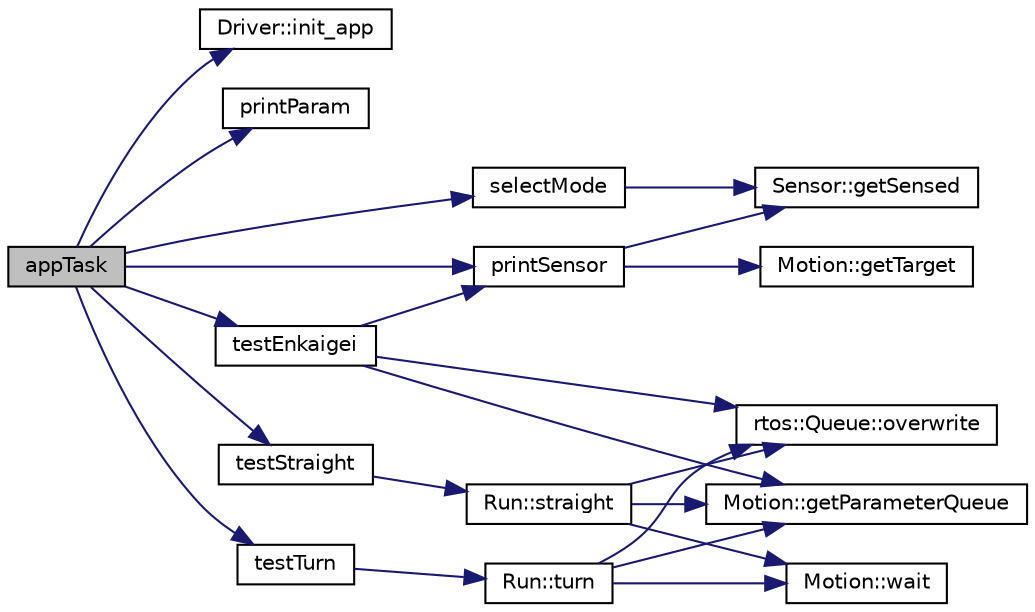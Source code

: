 digraph "appTask"
{
 // LATEX_PDF_SIZE
  edge [fontname="Helvetica",fontsize="10",labelfontname="Helvetica",labelfontsize="10"];
  node [fontname="Helvetica",fontsize="10",shape=record];
  rankdir="LR";
  Node1 [label="appTask",height=0.2,width=0.4,color="black", fillcolor="grey75", style="filled", fontcolor="black",tooltip=" "];
  Node1 -> Node2 [color="midnightblue",fontsize="10",style="solid",fontname="Helvetica"];
  Node2 [label="Driver::init_app",height=0.2,width=0.4,color="black", fillcolor="white", style="filled",URL="$structDriver.html#a539ff92df4089b92699b4bded51f28bd",tooltip="Core 1で使用されるドライバ"];
  Node1 -> Node3 [color="midnightblue",fontsize="10",style="solid",fontname="Helvetica"];
  Node3 [label="printParam",height=0.2,width=0.4,color="black", fillcolor="white", style="filled",URL="$main_8cc.html#aba67899efe1ea59e792b00045fa61f75",tooltip=" "];
  Node1 -> Node4 [color="midnightblue",fontsize="10",style="solid",fontname="Helvetica"];
  Node4 [label="printSensor",height=0.2,width=0.4,color="black", fillcolor="white", style="filled",URL="$main_8cc.html#a8d91efdf39a0464f04ce971d9c2e8946",tooltip=" "];
  Node4 -> Node5 [color="midnightblue",fontsize="10",style="solid",fontname="Helvetica"];
  Node5 [label="Sensor::getSensed",height=0.2,width=0.4,color="black", fillcolor="white", style="filled",URL="$classSensor.html#a19267a097e4fd8ba8e0985d1c79564eb",tooltip=" "];
  Node4 -> Node6 [color="midnightblue",fontsize="10",style="solid",fontname="Helvetica"];
  Node6 [label="Motion::getTarget",height=0.2,width=0.4,color="black", fillcolor="white", style="filled",URL="$classMotion.html#a0157dc888e8609295d8ac50c08c5248b",tooltip=" "];
  Node1 -> Node7 [color="midnightblue",fontsize="10",style="solid",fontname="Helvetica"];
  Node7 [label="selectMode",height=0.2,width=0.4,color="black", fillcolor="white", style="filled",URL="$main_8cc.html#a573ebc6bd03a97d596937089d62f7256",tooltip=" "];
  Node7 -> Node5 [color="midnightblue",fontsize="10",style="solid",fontname="Helvetica"];
  Node1 -> Node8 [color="midnightblue",fontsize="10",style="solid",fontname="Helvetica"];
  Node8 [label="testEnkaigei",height=0.2,width=0.4,color="black", fillcolor="white", style="filled",URL="$main_8cc.html#aef43dfa3ccba34f716f05b96e615d729",tooltip=" "];
  Node8 -> Node9 [color="midnightblue",fontsize="10",style="solid",fontname="Helvetica"];
  Node9 [label="Motion::getParameterQueue",height=0.2,width=0.4,color="black", fillcolor="white", style="filled",URL="$classMotion.html#ae4a9edb598403d8f8d48caf670351f4a",tooltip=" "];
  Node8 -> Node10 [color="midnightblue",fontsize="10",style="solid",fontname="Helvetica"];
  Node10 [label="rtos::Queue::overwrite",height=0.2,width=0.4,color="black", fillcolor="white", style="filled",URL="$classrtos_1_1Queue.html#aefa2666169a2772bd2ee5f3ba94d2a35",tooltip=" "];
  Node8 -> Node4 [color="midnightblue",fontsize="10",style="solid",fontname="Helvetica"];
  Node1 -> Node11 [color="midnightblue",fontsize="10",style="solid",fontname="Helvetica"];
  Node11 [label="testStraight",height=0.2,width=0.4,color="black", fillcolor="white", style="filled",URL="$main_8cc.html#aa6d20d6115d1c26c29b4a22f62c7b569",tooltip=" "];
  Node11 -> Node12 [color="midnightblue",fontsize="10",style="solid",fontname="Helvetica"];
  Node12 [label="Run::straight",height=0.2,width=0.4,color="black", fillcolor="white", style="filled",URL="$classRun.html#a211182f5233a0e7b308693e4633351b7",tooltip=" "];
  Node12 -> Node9 [color="midnightblue",fontsize="10",style="solid",fontname="Helvetica"];
  Node12 -> Node10 [color="midnightblue",fontsize="10",style="solid",fontname="Helvetica"];
  Node12 -> Node13 [color="midnightblue",fontsize="10",style="solid",fontname="Helvetica"];
  Node13 [label="Motion::wait",height=0.2,width=0.4,color="black", fillcolor="white", style="filled",URL="$classMotion.html#a77b12599a978c6e083c6daa3c7e75145",tooltip=" "];
  Node1 -> Node14 [color="midnightblue",fontsize="10",style="solid",fontname="Helvetica"];
  Node14 [label="testTurn",height=0.2,width=0.4,color="black", fillcolor="white", style="filled",URL="$main_8cc.html#a51ac78eb82e1098fd6085bdaa9fe02ff",tooltip=" "];
  Node14 -> Node15 [color="midnightblue",fontsize="10",style="solid",fontname="Helvetica"];
  Node15 [label="Run::turn",height=0.2,width=0.4,color="black", fillcolor="white", style="filled",URL="$classRun.html#a63e2bbdb05fd38ba5a69438b1e1c7b7d",tooltip=" "];
  Node15 -> Node9 [color="midnightblue",fontsize="10",style="solid",fontname="Helvetica"];
  Node15 -> Node10 [color="midnightblue",fontsize="10",style="solid",fontname="Helvetica"];
  Node15 -> Node13 [color="midnightblue",fontsize="10",style="solid",fontname="Helvetica"];
}

